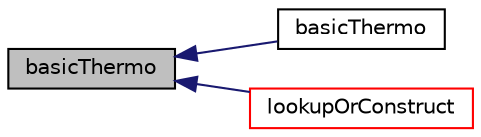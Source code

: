 digraph "basicThermo"
{
  bgcolor="transparent";
  edge [fontname="Helvetica",fontsize="10",labelfontname="Helvetica",labelfontsize="10"];
  node [fontname="Helvetica",fontsize="10",shape=record];
  rankdir="LR";
  Node1 [label="basicThermo",height=0.2,width=0.4,color="black", fillcolor="grey75", style="filled", fontcolor="black"];
  Node1 -> Node2 [dir="back",color="midnightblue",fontsize="10",style="solid",fontname="Helvetica"];
  Node2 [label="basicThermo",height=0.2,width=0.4,color="black",URL="$a30993.html#a3d41a279b81658eb9051ea632fb01300",tooltip="Construct from mesh and phase name. "];
  Node1 -> Node3 [dir="back",color="midnightblue",fontsize="10",style="solid",fontname="Helvetica"];
  Node3 [label="lookupOrConstruct",height=0.2,width=0.4,color="red",URL="$a30993.html#a87ac5880655544b9077eaef70a54ad8e"];
}

